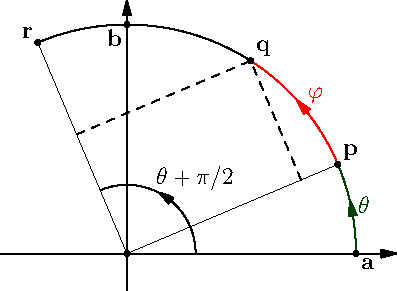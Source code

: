 import geometry;
import graph;
size(7cm);
texpreamble("\renewcommand{\vec}[1]{\mathbf{#1}}");

real theta = .4;
real varphi = .6;

point orig=(0,0);
point pP = defaultcoordsys.polar(1,theta);
point pQ = defaultcoordsys.polar(1,theta+varphi);
point pR = defaultcoordsys.polar(1,theta+pi/2);
point Px = (pP.x,0);
point Py = (0,pP.y);
point Qx = (pQ.x,0);
point Qy = (0,pQ.y);

xaxis(Arrow(arrowsize())); yaxis(Arrow(arrowsize())); 

circle trigcircle=circle(orig,1);
//draw(trigcircle,thin());
draw("$\theta$",arc(trigcircle,0,degrees(theta)),darkgreen,MidArrow);

//circle othercircle=circle(orig,1.4);
draw("$\varphi$",arc(trigcircle,degrees(theta),degrees(theta+varphi)),red,MidArrow);
draw(arc(trigcircle,degrees(theta+varphi),degrees(theta+pi/2)));

circle thirdcircle=circle(orig,0.3);
draw("$\theta + \pi/2$",arc(thirdcircle,0,degrees(theta+pi/2)),MidArrow);


draw((cos(varphi)*pP)--pQ--(sin(varphi)*pR),dashed); // projections
draw(pP--orig,thin());
draw(pR--orig,thin());
dot(orig);
dot("$\vec p$",pP,NE);
dot("$\vec q$",pQ,NE);
dot("$\vec r$",pR,NW);
dot("$\vec a$",(1,0),SE);
dot("$\vec b$",(0,1),SW);

addMargins(.4cm,.4cm);
